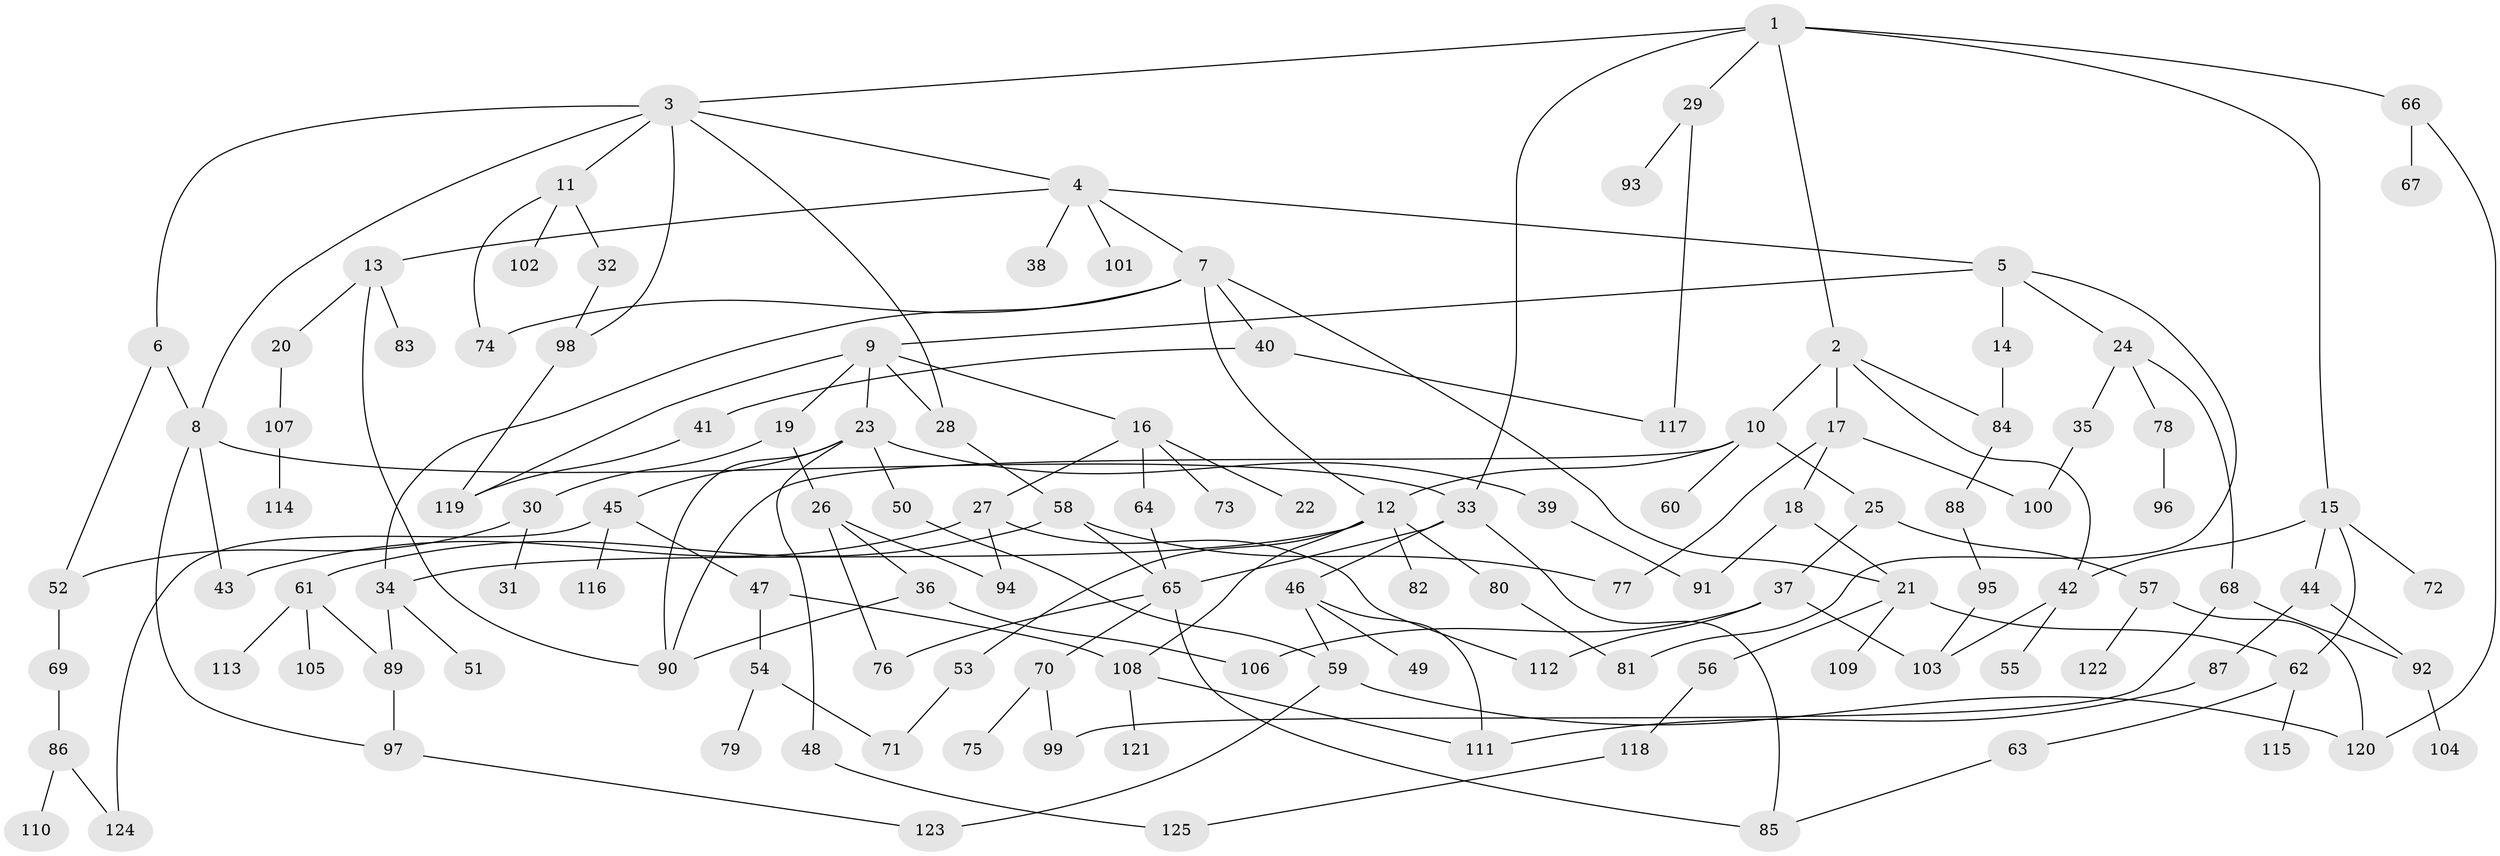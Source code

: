 // Generated by graph-tools (version 1.1) at 2025/01/03/09/25 03:01:10]
// undirected, 125 vertices, 171 edges
graph export_dot {
graph [start="1"]
  node [color=gray90,style=filled];
  1;
  2;
  3;
  4;
  5;
  6;
  7;
  8;
  9;
  10;
  11;
  12;
  13;
  14;
  15;
  16;
  17;
  18;
  19;
  20;
  21;
  22;
  23;
  24;
  25;
  26;
  27;
  28;
  29;
  30;
  31;
  32;
  33;
  34;
  35;
  36;
  37;
  38;
  39;
  40;
  41;
  42;
  43;
  44;
  45;
  46;
  47;
  48;
  49;
  50;
  51;
  52;
  53;
  54;
  55;
  56;
  57;
  58;
  59;
  60;
  61;
  62;
  63;
  64;
  65;
  66;
  67;
  68;
  69;
  70;
  71;
  72;
  73;
  74;
  75;
  76;
  77;
  78;
  79;
  80;
  81;
  82;
  83;
  84;
  85;
  86;
  87;
  88;
  89;
  90;
  91;
  92;
  93;
  94;
  95;
  96;
  97;
  98;
  99;
  100;
  101;
  102;
  103;
  104;
  105;
  106;
  107;
  108;
  109;
  110;
  111;
  112;
  113;
  114;
  115;
  116;
  117;
  118;
  119;
  120;
  121;
  122;
  123;
  124;
  125;
  1 -- 2;
  1 -- 3;
  1 -- 15;
  1 -- 29;
  1 -- 66;
  1 -- 33;
  2 -- 10;
  2 -- 17;
  2 -- 42;
  2 -- 84;
  3 -- 4;
  3 -- 6;
  3 -- 11;
  3 -- 28;
  3 -- 98;
  3 -- 8;
  4 -- 5;
  4 -- 7;
  4 -- 13;
  4 -- 38;
  4 -- 101;
  5 -- 9;
  5 -- 14;
  5 -- 24;
  5 -- 81;
  6 -- 8;
  6 -- 52;
  7 -- 40;
  7 -- 74;
  7 -- 21;
  7 -- 34;
  7 -- 12;
  8 -- 33;
  8 -- 97;
  8 -- 43;
  9 -- 16;
  9 -- 19;
  9 -- 23;
  9 -- 119;
  9 -- 28;
  10 -- 12;
  10 -- 25;
  10 -- 60;
  10 -- 90;
  11 -- 32;
  11 -- 102;
  11 -- 74;
  12 -- 34;
  12 -- 53;
  12 -- 80;
  12 -- 82;
  12 -- 108;
  13 -- 20;
  13 -- 83;
  13 -- 90;
  14 -- 84;
  15 -- 44;
  15 -- 62;
  15 -- 72;
  15 -- 42;
  16 -- 22;
  16 -- 27;
  16 -- 64;
  16 -- 73;
  17 -- 18;
  17 -- 77;
  17 -- 100;
  18 -- 21;
  18 -- 91;
  19 -- 26;
  19 -- 30;
  20 -- 107;
  21 -- 56;
  21 -- 109;
  21 -- 62;
  23 -- 39;
  23 -- 45;
  23 -- 48;
  23 -- 50;
  23 -- 90;
  24 -- 35;
  24 -- 68;
  24 -- 78;
  25 -- 37;
  25 -- 57;
  26 -- 36;
  26 -- 94;
  26 -- 76;
  27 -- 43;
  27 -- 94;
  27 -- 112;
  28 -- 58;
  29 -- 93;
  29 -- 117;
  30 -- 31;
  30 -- 52;
  32 -- 98;
  33 -- 46;
  33 -- 65;
  33 -- 85;
  34 -- 51;
  34 -- 89;
  35 -- 100;
  36 -- 106;
  36 -- 90;
  37 -- 112;
  37 -- 106;
  37 -- 103;
  39 -- 91;
  40 -- 41;
  40 -- 117;
  41 -- 119;
  42 -- 55;
  42 -- 103;
  44 -- 87;
  44 -- 92;
  45 -- 47;
  45 -- 116;
  45 -- 124;
  46 -- 49;
  46 -- 59;
  46 -- 111;
  47 -- 54;
  47 -- 108;
  48 -- 125;
  50 -- 59;
  52 -- 69;
  53 -- 71;
  54 -- 71;
  54 -- 79;
  56 -- 118;
  57 -- 120;
  57 -- 122;
  58 -- 61;
  58 -- 77;
  58 -- 65;
  59 -- 123;
  59 -- 120;
  61 -- 105;
  61 -- 113;
  61 -- 89;
  62 -- 63;
  62 -- 115;
  63 -- 85;
  64 -- 65;
  65 -- 70;
  65 -- 76;
  65 -- 85;
  66 -- 67;
  66 -- 120;
  68 -- 92;
  68 -- 99;
  69 -- 86;
  70 -- 75;
  70 -- 99;
  78 -- 96;
  80 -- 81;
  84 -- 88;
  86 -- 110;
  86 -- 124;
  87 -- 111;
  88 -- 95;
  89 -- 97;
  92 -- 104;
  95 -- 103;
  97 -- 123;
  98 -- 119;
  107 -- 114;
  108 -- 111;
  108 -- 121;
  118 -- 125;
}
